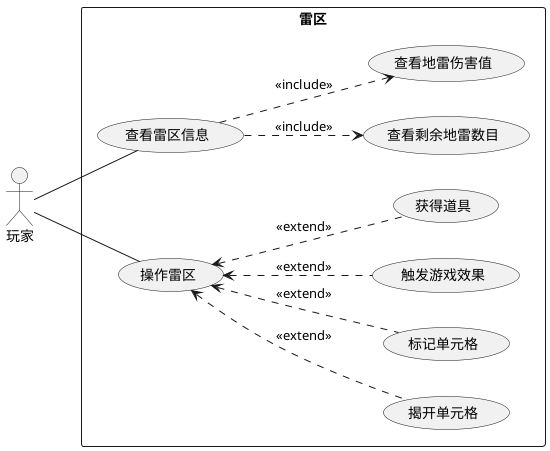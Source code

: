 @startuml

left to right direction

actor "玩家" as p1

rectangle 雷区 {

    usecase check_grid_info as "查看雷区信息"
    usecase check_bomb_remain as "查看剩余地雷数目"
    usecase check_bomb_damage as "查看地雷伤害值"
    check_grid_info ..> check_bomb_remain : <<include>>
    check_grid_info ..> check_bomb_damage : <<include>>
    
    usecase manipulate_grid as "操作雷区"
    usecase reveal_cell as "揭开单元格"
    usecase flag_cell as "标记单元格"
    manipulate_grid <.. reveal_cell : <<extend>>
    manipulate_grid <.. flag_cell : <<extend>>
    
    usecase trigger_event as "触发游戏效果"
    usecase get_item as "获得道具"
    manipulate_grid <.. trigger_event : <<extend>>
    manipulate_grid <.. get_item : <<extend>>
    
}

p1 -- check_grid_info
p1 -- manipulate_grid

@enduml
